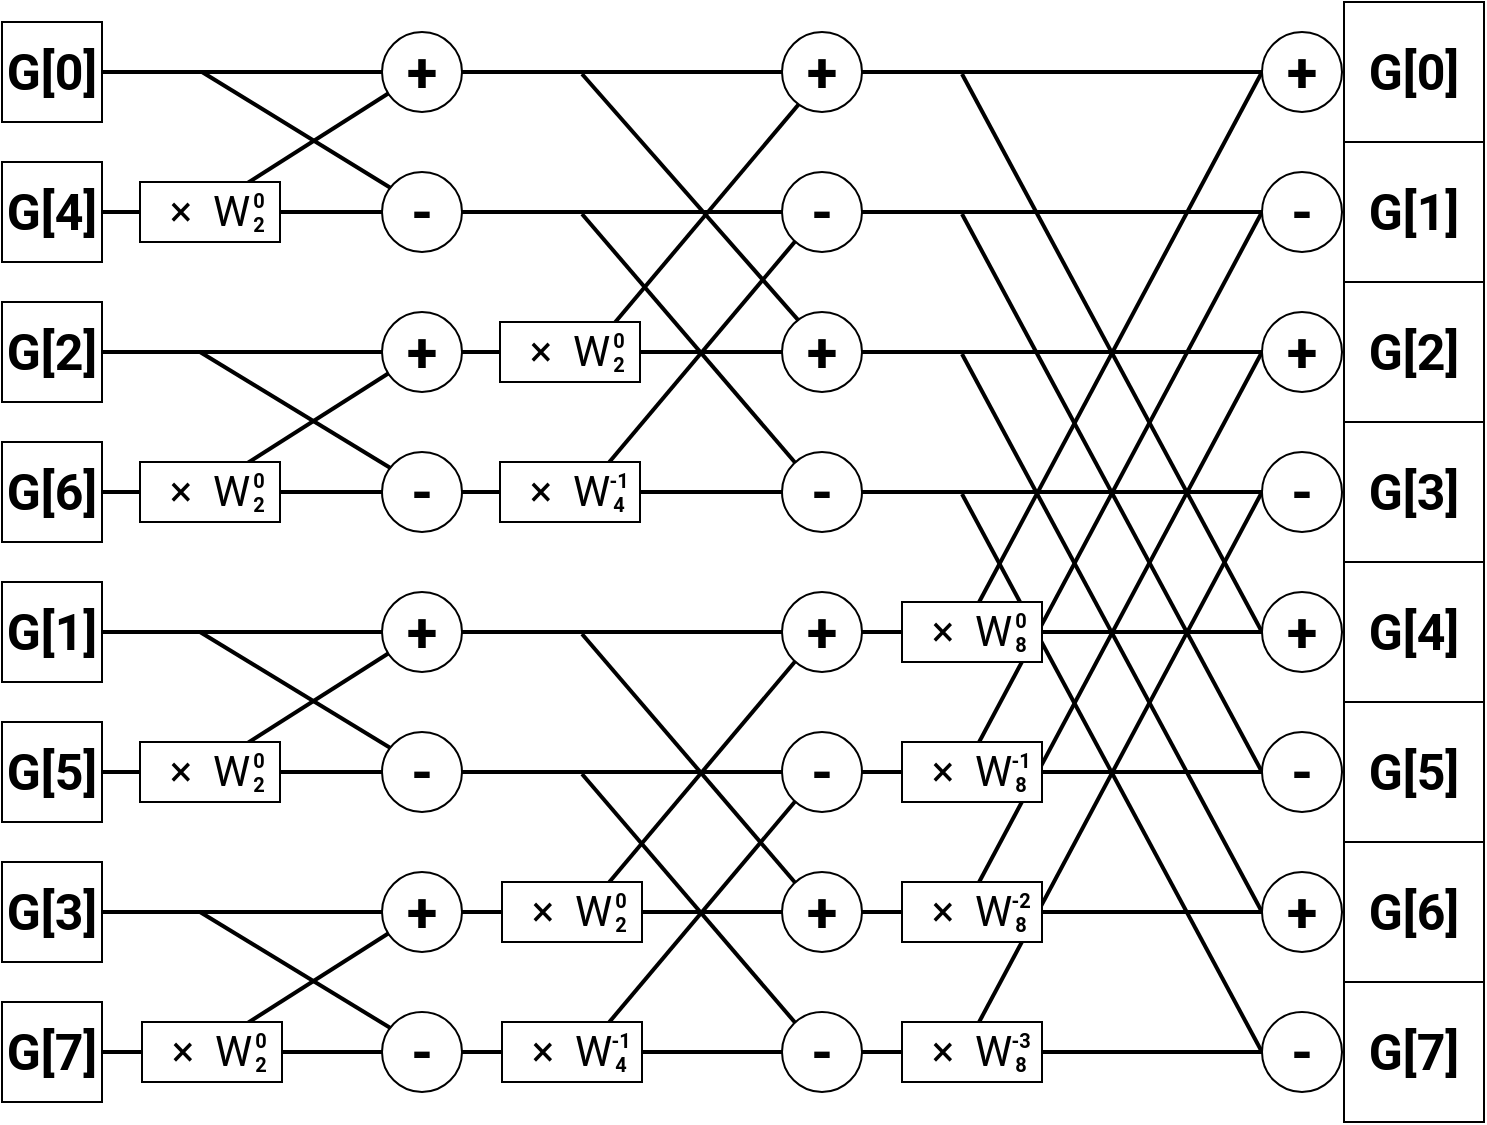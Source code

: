 <mxfile version="15.8.4" type="device"><diagram id="oi3R8DSyNyAc9QnD4i2W" name="Page-1"><mxGraphModel dx="1185" dy="605" grid="1" gridSize="10" guides="1" tooltips="1" connect="1" arrows="1" fold="1" page="1" pageScale="1" pageWidth="1654" pageHeight="2336" math="0" shadow="0"><root><mxCell id="0"/><mxCell id="1" parent="0"/><mxCell id="e4JI_jZyOgTu1mX47-cW-173" style="edgeStyle=none;rounded=0;orthogonalLoop=1;jettySize=auto;html=1;exitX=1;exitY=0.5;exitDx=0;exitDy=0;entryX=0.429;entryY=0.533;entryDx=0;entryDy=0;entryPerimeter=0;fontFamily=roboto;fontSource=https%3A%2F%2Ffonts.googleapis.com%2Fcss%3Ffamily%3Droboto;fontSize=10;fontColor=default;endArrow=none;endFill=0;strokeWidth=2;" edge="1" parent="1" target="e4JI_jZyOgTu1mX47-cW-171"><mxGeometry relative="1" as="geometry"><mxPoint x="770" y="169" as="sourcePoint"/></mxGeometry></mxCell><mxCell id="e4JI_jZyOgTu1mX47-cW-174" style="edgeStyle=none;rounded=0;orthogonalLoop=1;jettySize=auto;html=1;exitX=1;exitY=0.5;exitDx=0;exitDy=0;entryX=0.429;entryY=0.533;entryDx=0;entryDy=0;entryPerimeter=0;fontFamily=roboto;fontSource=https%3A%2F%2Ffonts.googleapis.com%2Fcss%3Ffamily%3Droboto;fontSize=10;fontColor=default;endArrow=none;endFill=0;strokeWidth=2;" edge="1" parent="1"><mxGeometry relative="1" as="geometry"><mxPoint x="770" y="239" as="sourcePoint"/><mxPoint x="620.03" y="519.99" as="targetPoint"/></mxGeometry></mxCell><mxCell id="e4JI_jZyOgTu1mX47-cW-175" style="edgeStyle=none;rounded=0;orthogonalLoop=1;jettySize=auto;html=1;exitX=1;exitY=0.5;exitDx=0;exitDy=0;entryX=0.429;entryY=0.533;entryDx=0;entryDy=0;entryPerimeter=0;fontFamily=roboto;fontSource=https%3A%2F%2Ffonts.googleapis.com%2Fcss%3Ffamily%3Droboto;fontSize=10;fontColor=default;endArrow=none;endFill=0;strokeWidth=2;" edge="1" parent="1"><mxGeometry relative="1" as="geometry"><mxPoint x="770" y="309" as="sourcePoint"/><mxPoint x="620.03" y="589.99" as="targetPoint"/></mxGeometry></mxCell><mxCell id="e4JI_jZyOgTu1mX47-cW-176" style="edgeStyle=none;rounded=0;orthogonalLoop=1;jettySize=auto;html=1;exitX=1;exitY=0.5;exitDx=0;exitDy=0;entryX=0.429;entryY=0.533;entryDx=0;entryDy=0;entryPerimeter=0;fontFamily=roboto;fontSource=https%3A%2F%2Ffonts.googleapis.com%2Fcss%3Ffamily%3Droboto;fontSize=10;fontColor=default;endArrow=none;endFill=0;strokeWidth=2;" edge="1" parent="1"><mxGeometry relative="1" as="geometry"><mxPoint x="770" y="379" as="sourcePoint"/><mxPoint x="620.03" y="659.99" as="targetPoint"/></mxGeometry></mxCell><mxCell id="e4JI_jZyOgTu1mX47-cW-163" value="" style="endArrow=none;html=1;rounded=0;fontFamily=roboto;fontSource=https%3A%2F%2Ffonts.googleapis.com%2Fcss%3Ffamily%3Droboto;fontSize=10;fontColor=default;strokeWidth=2;" edge="1" parent="1"><mxGeometry width="50" height="50" relative="1" as="geometry"><mxPoint x="430" y="240" as="sourcePoint"/><mxPoint x="550" y="380" as="targetPoint"/></mxGeometry></mxCell><mxCell id="e4JI_jZyOgTu1mX47-cW-164" value="" style="endArrow=none;html=1;rounded=0;fontFamily=roboto;fontSource=https%3A%2F%2Ffonts.googleapis.com%2Fcss%3Ffamily%3Droboto;fontSize=10;fontColor=default;strokeWidth=2;" edge="1" parent="1"><mxGeometry width="50" height="50" relative="1" as="geometry"><mxPoint x="430" y="170" as="sourcePoint"/><mxPoint x="553" y="310" as="targetPoint"/></mxGeometry></mxCell><mxCell id="e4JI_jZyOgTu1mX47-cW-161" value="" style="endArrow=none;html=1;rounded=0;fontFamily=roboto;fontSource=https%3A%2F%2Ffonts.googleapis.com%2Fcss%3Ffamily%3Droboto;fontSize=10;fontColor=default;strokeWidth=2;" edge="1" parent="1"><mxGeometry width="50" height="50" relative="1" as="geometry"><mxPoint x="430" y="450" as="sourcePoint"/><mxPoint x="550" y="590" as="targetPoint"/></mxGeometry></mxCell><mxCell id="e4JI_jZyOgTu1mX47-cW-162" value="" style="endArrow=none;html=1;rounded=0;fontFamily=roboto;fontSource=https%3A%2F%2Ffonts.googleapis.com%2Fcss%3Ffamily%3Droboto;fontSize=10;fontColor=default;strokeWidth=2;" edge="1" parent="1"><mxGeometry width="50" height="50" relative="1" as="geometry"><mxPoint x="430" y="520" as="sourcePoint"/><mxPoint x="550" y="660" as="targetPoint"/></mxGeometry></mxCell><mxCell id="e4JI_jZyOgTu1mX47-cW-156" value="" style="endArrow=none;html=1;rounded=0;fontFamily=roboto;fontSource=https%3A%2F%2Ffonts.googleapis.com%2Fcss%3Ffamily%3Droboto;fontSize=10;fontColor=default;strokeWidth=2;" edge="1" parent="1"><mxGeometry width="50" height="50" relative="1" as="geometry"><mxPoint x="430" y="590.25" as="sourcePoint"/><mxPoint x="550" y="447.75" as="targetPoint"/></mxGeometry></mxCell><mxCell id="e4JI_jZyOgTu1mX47-cW-157" value="" style="endArrow=none;html=1;rounded=0;fontFamily=roboto;fontSource=https%3A%2F%2Ffonts.googleapis.com%2Fcss%3Ffamily%3Droboto;fontSize=10;fontColor=default;strokeWidth=2;" edge="1" parent="1"><mxGeometry width="50" height="50" relative="1" as="geometry"><mxPoint x="430" y="660.25" as="sourcePoint"/><mxPoint x="550" y="517.75" as="targetPoint"/></mxGeometry></mxCell><mxCell id="e4JI_jZyOgTu1mX47-cW-158" value="" style="endArrow=none;html=1;rounded=0;fontFamily=roboto;fontSource=https%3A%2F%2Ffonts.googleapis.com%2Fcss%3Ffamily%3Droboto;fontSize=10;fontColor=default;strokeWidth=2;" edge="1" parent="1"><mxGeometry width="50" height="50" relative="1" as="geometry"><mxPoint x="430" y="380.25" as="sourcePoint"/><mxPoint x="550" y="237.75" as="targetPoint"/></mxGeometry></mxCell><mxCell id="e4JI_jZyOgTu1mX47-cW-159" value="" style="endArrow=none;html=1;rounded=0;fontFamily=roboto;fontSource=https%3A%2F%2Ffonts.googleapis.com%2Fcss%3Ffamily%3Droboto;fontSize=10;fontColor=default;strokeWidth=2;" edge="1" parent="1"><mxGeometry width="50" height="50" relative="1" as="geometry"><mxPoint x="433" y="310.25" as="sourcePoint"/><mxPoint x="553" y="167.75" as="targetPoint"/></mxGeometry></mxCell><mxCell id="e4JI_jZyOgTu1mX47-cW-129" value="" style="endArrow=none;html=1;rounded=0;fontFamily=roboto;fontSource=https%3A%2F%2Ffonts.googleapis.com%2Fcss%3Ffamily%3Droboto;fontSize=10;fontColor=default;strokeWidth=2;" edge="1" parent="1"><mxGeometry width="50" height="50" relative="1" as="geometry"><mxPoint x="349" y="236" as="sourcePoint"/><mxPoint x="240" y="169" as="targetPoint"/></mxGeometry></mxCell><mxCell id="e4JI_jZyOgTu1mX47-cW-130" value="" style="endArrow=none;html=1;rounded=0;fontFamily=roboto;fontSource=https%3A%2F%2Ffonts.googleapis.com%2Fcss%3Ffamily%3Droboto;fontSize=10;fontColor=default;strokeWidth=2;" edge="1" parent="1"><mxGeometry width="50" height="50" relative="1" as="geometry"><mxPoint x="349" y="376" as="sourcePoint"/><mxPoint x="239" y="309" as="targetPoint"/></mxGeometry></mxCell><mxCell id="e4JI_jZyOgTu1mX47-cW-131" value="" style="endArrow=none;html=1;rounded=0;fontFamily=roboto;fontSource=https%3A%2F%2Ffonts.googleapis.com%2Fcss%3Ffamily%3Droboto;fontSize=10;fontColor=default;strokeWidth=2;" edge="1" parent="1"><mxGeometry width="50" height="50" relative="1" as="geometry"><mxPoint x="349" y="516.0" as="sourcePoint"/><mxPoint x="239" y="449" as="targetPoint"/></mxGeometry></mxCell><mxCell id="e4JI_jZyOgTu1mX47-cW-132" value="" style="endArrow=none;html=1;rounded=0;fontFamily=roboto;fontSource=https%3A%2F%2Ffonts.googleapis.com%2Fcss%3Ffamily%3Droboto;fontSize=10;fontColor=default;strokeWidth=2;" edge="1" parent="1"><mxGeometry width="50" height="50" relative="1" as="geometry"><mxPoint x="349" y="656" as="sourcePoint"/><mxPoint x="239" y="589" as="targetPoint"/></mxGeometry></mxCell><mxCell id="e4JI_jZyOgTu1mX47-cW-125" value="" style="endArrow=none;html=1;rounded=0;fontFamily=roboto;fontSource=https%3A%2F%2Ffonts.googleapis.com%2Fcss%3Ffamily%3Droboto;fontSize=10;fontColor=default;strokeWidth=2;" edge="1" parent="1"><mxGeometry width="50" height="50" relative="1" as="geometry"><mxPoint x="240" y="239" as="sourcePoint"/><mxPoint x="350" y="169" as="targetPoint"/></mxGeometry></mxCell><mxCell id="e4JI_jZyOgTu1mX47-cW-126" value="" style="endArrow=none;html=1;rounded=0;fontFamily=roboto;fontSource=https%3A%2F%2Ffonts.googleapis.com%2Fcss%3Ffamily%3Droboto;fontSize=10;fontColor=default;strokeWidth=2;" edge="1" parent="1"><mxGeometry width="50" height="50" relative="1" as="geometry"><mxPoint x="240" y="379" as="sourcePoint"/><mxPoint x="350" y="309" as="targetPoint"/></mxGeometry></mxCell><mxCell id="e4JI_jZyOgTu1mX47-cW-127" value="" style="endArrow=none;html=1;rounded=0;fontFamily=roboto;fontSource=https%3A%2F%2Ffonts.googleapis.com%2Fcss%3Ffamily%3Droboto;fontSize=10;fontColor=default;strokeWidth=2;" edge="1" parent="1"><mxGeometry width="50" height="50" relative="1" as="geometry"><mxPoint x="240" y="519" as="sourcePoint"/><mxPoint x="350" y="449" as="targetPoint"/></mxGeometry></mxCell><mxCell id="e4JI_jZyOgTu1mX47-cW-128" value="" style="endArrow=none;html=1;rounded=0;fontFamily=roboto;fontSource=https%3A%2F%2Ffonts.googleapis.com%2Fcss%3Ffamily%3Droboto;fontSize=10;fontColor=default;strokeWidth=2;" edge="1" parent="1"><mxGeometry width="50" height="50" relative="1" as="geometry"><mxPoint x="240" y="659" as="sourcePoint"/><mxPoint x="350" y="589" as="targetPoint"/></mxGeometry></mxCell><mxCell id="e4JI_jZyOgTu1mX47-cW-93" style="edgeStyle=none;rounded=0;orthogonalLoop=1;jettySize=auto;html=1;exitX=0;exitY=0.5;exitDx=0;exitDy=0;endArrow=none;endFill=0;strokeWidth=2;" edge="1" parent="1" source="e4JI_jZyOgTu1mX47-cW-69"><mxGeometry relative="1" as="geometry"><mxPoint x="770" y="169" as="targetPoint"/></mxGeometry></mxCell><mxCell id="e4JI_jZyOgTu1mX47-cW-69" value="&lt;h1 style=&quot;font-size: 25px&quot;&gt;&lt;font data-font-src=&quot;https://fonts.googleapis.com/css?family=roboto&quot; style=&quot;font-size: 25px&quot;&gt;G[0]&lt;/font&gt;&lt;/h1&gt;" style="whiteSpace=wrap;html=1;aspect=fixed;fontFamily=roboto;fontSource=https%3A%2F%2Ffonts.googleapis.com%2Fcss%3Ffamily%3Droboto;fontStyle=1;fontSize=25;direction=west;" vertex="1" parent="1"><mxGeometry x="140" y="144" width="50" height="50" as="geometry"/></mxCell><mxCell id="e4JI_jZyOgTu1mX47-cW-95" style="edgeStyle=none;rounded=0;orthogonalLoop=1;jettySize=auto;html=1;exitX=0;exitY=0.5;exitDx=0;exitDy=0;entryX=1;entryY=0.5;entryDx=0;entryDy=0;endArrow=none;endFill=0;strokeWidth=2;" edge="1" parent="1" source="e4JI_jZyOgTu1mX47-cW-71"><mxGeometry relative="1" as="geometry"><mxPoint x="770" y="309" as="targetPoint"/></mxGeometry></mxCell><mxCell id="e4JI_jZyOgTu1mX47-cW-71" value="&lt;h1 style=&quot;font-size: 25px&quot;&gt;&lt;font data-font-src=&quot;https://fonts.googleapis.com/css?family=roboto&quot; style=&quot;font-size: 25px&quot;&gt;G[2]&lt;/font&gt;&lt;/h1&gt;" style="whiteSpace=wrap;html=1;aspect=fixed;fontFamily=roboto;fontSource=https%3A%2F%2Ffonts.googleapis.com%2Fcss%3Ffamily%3Droboto;fontStyle=1;fontSize=25;direction=west;" vertex="1" parent="1"><mxGeometry x="140" y="284" width="50" height="50" as="geometry"/></mxCell><mxCell id="e4JI_jZyOgTu1mX47-cW-98" style="edgeStyle=none;rounded=0;orthogonalLoop=1;jettySize=auto;html=1;exitX=0;exitY=0.5;exitDx=0;exitDy=0;entryX=1;entryY=0.5;entryDx=0;entryDy=0;endArrow=none;endFill=0;strokeWidth=2;startArrow=none;" edge="1" parent="1" source="e4JI_jZyOgTu1mX47-cW-107"><mxGeometry relative="1" as="geometry"><mxPoint x="770" y="519" as="targetPoint"/></mxGeometry></mxCell><mxCell id="e4JI_jZyOgTu1mX47-cW-72" value="&lt;h1 style=&quot;font-size: 25px&quot;&gt;&lt;font data-font-src=&quot;https://fonts.googleapis.com/css?family=roboto&quot; style=&quot;font-size: 25px&quot;&gt;G[5]&lt;/font&gt;&lt;/h1&gt;" style="whiteSpace=wrap;html=1;aspect=fixed;fontFamily=roboto;fontSource=https%3A%2F%2Ffonts.googleapis.com%2Fcss%3Ffamily%3Droboto;fontStyle=1;fontSize=25;direction=west;" vertex="1" parent="1"><mxGeometry x="140" y="494" width="50" height="50" as="geometry"/></mxCell><mxCell id="e4JI_jZyOgTu1mX47-cW-100" style="edgeStyle=none;rounded=0;orthogonalLoop=1;jettySize=auto;html=1;exitX=0;exitY=0.5;exitDx=0;exitDy=0;entryX=1;entryY=0.5;entryDx=0;entryDy=0;endArrow=none;endFill=0;strokeWidth=2;startArrow=none;" edge="1" parent="1" source="e4JI_jZyOgTu1mX47-cW-113"><mxGeometry relative="1" as="geometry"><mxPoint x="770" y="659" as="targetPoint"/></mxGeometry></mxCell><mxCell id="e4JI_jZyOgTu1mX47-cW-74" value="&lt;h1 style=&quot;font-size: 25px&quot;&gt;&lt;font data-font-src=&quot;https://fonts.googleapis.com/css?family=roboto&quot; style=&quot;font-size: 25px&quot;&gt;G[7]&lt;/font&gt;&lt;/h1&gt;" style="whiteSpace=wrap;html=1;aspect=fixed;fontFamily=roboto;fontSource=https%3A%2F%2Ffonts.googleapis.com%2Fcss%3Ffamily%3Droboto;fontStyle=1;fontSize=25;direction=west;" vertex="1" parent="1"><mxGeometry x="140" y="634" width="50" height="50" as="geometry"/></mxCell><mxCell id="e4JI_jZyOgTu1mX47-cW-96" style="edgeStyle=none;rounded=0;orthogonalLoop=1;jettySize=auto;html=1;exitX=0;exitY=0.5;exitDx=0;exitDy=0;entryX=1;entryY=0.5;entryDx=0;entryDy=0;endArrow=none;endFill=0;strokeWidth=2;" edge="1" parent="1" source="e4JI_jZyOgTu1mX47-cW-67"><mxGeometry relative="1" as="geometry"><mxPoint x="770" y="379" as="targetPoint"/></mxGeometry></mxCell><mxCell id="e4JI_jZyOgTu1mX47-cW-67" value="&lt;h1 style=&quot;font-size: 25px&quot;&gt;&lt;font data-font-src=&quot;https://fonts.googleapis.com/css?family=roboto&quot; style=&quot;font-size: 25px&quot;&gt;G[6]&lt;/font&gt;&lt;/h1&gt;" style="whiteSpace=wrap;html=1;aspect=fixed;fontFamily=roboto;fontSource=https%3A%2F%2Ffonts.googleapis.com%2Fcss%3Ffamily%3Droboto;fontStyle=1;fontSize=25;direction=west;" vertex="1" parent="1"><mxGeometry x="140" y="354" width="50" height="50" as="geometry"/></mxCell><mxCell id="e4JI_jZyOgTu1mX47-cW-97" style="edgeStyle=none;rounded=0;orthogonalLoop=1;jettySize=auto;html=1;exitX=0;exitY=0.5;exitDx=0;exitDy=0;entryX=1;entryY=0.5;entryDx=0;entryDy=0;endArrow=none;endFill=0;strokeWidth=2;" edge="1" parent="1" source="e4JI_jZyOgTu1mX47-cW-68"><mxGeometry relative="1" as="geometry"><mxPoint x="770" y="449" as="targetPoint"/></mxGeometry></mxCell><mxCell id="e4JI_jZyOgTu1mX47-cW-68" value="&lt;h1 style=&quot;font-size: 25px&quot;&gt;&lt;font data-font-src=&quot;https://fonts.googleapis.com/css?family=roboto&quot; style=&quot;font-size: 25px&quot;&gt;G[1]&lt;/font&gt;&lt;/h1&gt;" style="whiteSpace=wrap;html=1;aspect=fixed;fontFamily=roboto;fontSource=https%3A%2F%2Ffonts.googleapis.com%2Fcss%3Ffamily%3Droboto;fontStyle=1;fontSize=25;direction=west;" vertex="1" parent="1"><mxGeometry x="140" y="424" width="50" height="50" as="geometry"/></mxCell><mxCell id="e4JI_jZyOgTu1mX47-cW-99" style="edgeStyle=none;rounded=0;orthogonalLoop=1;jettySize=auto;html=1;exitX=0;exitY=0.5;exitDx=0;exitDy=0;entryX=1;entryY=0.5;entryDx=0;entryDy=0;endArrow=none;endFill=0;strokeWidth=2;" edge="1" parent="1" source="e4JI_jZyOgTu1mX47-cW-73"><mxGeometry relative="1" as="geometry"><mxPoint x="770" y="589" as="targetPoint"/></mxGeometry></mxCell><mxCell id="e4JI_jZyOgTu1mX47-cW-73" value="&lt;h1 style=&quot;font-size: 25px&quot;&gt;&lt;font data-font-src=&quot;https://fonts.googleapis.com/css?family=roboto&quot; style=&quot;font-size: 25px&quot;&gt;G[3]&lt;/font&gt;&lt;/h1&gt;" style="whiteSpace=wrap;html=1;aspect=fixed;fontFamily=roboto;fontSource=https%3A%2F%2Ffonts.googleapis.com%2Fcss%3Ffamily%3Droboto;fontStyle=1;fontSize=25;direction=west;" vertex="1" parent="1"><mxGeometry x="140" y="564" width="50" height="50" as="geometry"/></mxCell><mxCell id="e4JI_jZyOgTu1mX47-cW-94" style="edgeStyle=none;rounded=0;orthogonalLoop=1;jettySize=auto;html=1;exitX=0;exitY=0.5;exitDx=0;exitDy=0;entryX=1;entryY=0.5;entryDx=0;entryDy=0;endArrow=none;endFill=0;strokeWidth=2;" edge="1" parent="1" source="e4JI_jZyOgTu1mX47-cW-70"><mxGeometry relative="1" as="geometry"><mxPoint x="770" y="239" as="targetPoint"/></mxGeometry></mxCell><mxCell id="e4JI_jZyOgTu1mX47-cW-70" value="&lt;h1 style=&quot;font-size: 25px&quot;&gt;&lt;font data-font-src=&quot;https://fonts.googleapis.com/css?family=roboto&quot; style=&quot;font-size: 25px&quot;&gt;G[4]&lt;/font&gt;&lt;/h1&gt;" style="whiteSpace=wrap;html=1;aspect=fixed;fontFamily=roboto;fontSource=https%3A%2F%2Ffonts.googleapis.com%2Fcss%3Ffamily%3Droboto;fontStyle=1;fontSize=25;direction=west;" vertex="1" parent="1"><mxGeometry x="140" y="214" width="50" height="50" as="geometry"/></mxCell><mxCell id="e4JI_jZyOgTu1mX47-cW-180" style="edgeStyle=none;rounded=0;orthogonalLoop=1;jettySize=auto;html=1;exitX=1;exitY=0.5;exitDx=0;exitDy=0;fontFamily=roboto;fontSource=https%3A%2F%2Ffonts.googleapis.com%2Fcss%3Ffamily%3Droboto;fontSize=10;fontColor=default;endArrow=none;endFill=0;strokeWidth=2;" edge="1" parent="1"><mxGeometry relative="1" as="geometry"><mxPoint x="620" y="240" as="targetPoint"/><mxPoint x="770" y="519" as="sourcePoint"/></mxGeometry></mxCell><mxCell id="e4JI_jZyOgTu1mX47-cW-182" style="edgeStyle=none;rounded=0;orthogonalLoop=1;jettySize=auto;html=1;exitX=1;exitY=0.5;exitDx=0;exitDy=0;fontFamily=roboto;fontSource=https%3A%2F%2Ffonts.googleapis.com%2Fcss%3Ffamily%3Droboto;fontSize=10;fontColor=default;endArrow=none;endFill=0;strokeWidth=2;" edge="1" parent="1"><mxGeometry relative="1" as="geometry"><mxPoint x="620" y="380.0" as="targetPoint"/><mxPoint x="770" y="659" as="sourcePoint"/></mxGeometry></mxCell><mxCell id="e4JI_jZyOgTu1mX47-cW-179" style="edgeStyle=none;rounded=0;orthogonalLoop=1;jettySize=auto;html=1;exitX=1;exitY=0.5;exitDx=0;exitDy=0;fontFamily=roboto;fontSource=https%3A%2F%2Ffonts.googleapis.com%2Fcss%3Ffamily%3Droboto;fontSize=10;fontColor=default;endArrow=none;endFill=0;strokeWidth=2;" edge="1" parent="1"><mxGeometry relative="1" as="geometry"><mxPoint x="620" y="170" as="targetPoint"/><mxPoint x="770" y="449" as="sourcePoint"/></mxGeometry></mxCell><mxCell id="e4JI_jZyOgTu1mX47-cW-181" style="edgeStyle=none;rounded=0;orthogonalLoop=1;jettySize=auto;html=1;exitX=1;exitY=0.5;exitDx=0;exitDy=0;fontFamily=roboto;fontSource=https%3A%2F%2Ffonts.googleapis.com%2Fcss%3Ffamily%3Droboto;fontSize=10;fontColor=default;endArrow=none;endFill=0;strokeWidth=2;" edge="1" parent="1"><mxGeometry relative="1" as="geometry"><mxPoint x="620" y="310" as="targetPoint"/><mxPoint x="770" y="589" as="sourcePoint"/></mxGeometry></mxCell><mxCell id="e4JI_jZyOgTu1mX47-cW-102" value="+" style="ellipse;whiteSpace=wrap;html=1;aspect=fixed;fontSize=28;fontStyle=1;fontFamily=roboto;fontSource=https%3A%2F%2Ffonts.googleapis.com%2Fcss%3Ffamily%3Droboto;" vertex="1" parent="1"><mxGeometry x="330" y="149" width="40" height="40" as="geometry"/></mxCell><mxCell id="e4JI_jZyOgTu1mX47-cW-103" value="-" style="ellipse;whiteSpace=wrap;html=1;aspect=fixed;fontSize=28;fontStyle=1;fontFamily=roboto;fontSource=https%3A%2F%2Ffonts.googleapis.com%2Fcss%3Ffamily%3Droboto;" vertex="1" parent="1"><mxGeometry x="330" y="219" width="40" height="40" as="geometry"/></mxCell><mxCell id="e4JI_jZyOgTu1mX47-cW-104" value="+" style="ellipse;whiteSpace=wrap;html=1;aspect=fixed;fontSize=28;fontStyle=1;fontFamily=roboto;fontSource=https%3A%2F%2Ffonts.googleapis.com%2Fcss%3Ffamily%3Droboto;" vertex="1" parent="1"><mxGeometry x="330" y="289" width="40" height="40" as="geometry"/></mxCell><mxCell id="e4JI_jZyOgTu1mX47-cW-105" value="-" style="ellipse;whiteSpace=wrap;html=1;aspect=fixed;fontSize=28;fontStyle=1;fontFamily=roboto;fontSource=https%3A%2F%2Ffonts.googleapis.com%2Fcss%3Ffamily%3Droboto;" vertex="1" parent="1"><mxGeometry x="330" y="359" width="40" height="40" as="geometry"/></mxCell><mxCell id="e4JI_jZyOgTu1mX47-cW-106" value="+" style="ellipse;whiteSpace=wrap;html=1;aspect=fixed;fontSize=28;fontStyle=1;fontFamily=roboto;fontSource=https%3A%2F%2Ffonts.googleapis.com%2Fcss%3Ffamily%3Droboto;" vertex="1" parent="1"><mxGeometry x="330" y="429" width="40" height="40" as="geometry"/></mxCell><mxCell id="e4JI_jZyOgTu1mX47-cW-109" value="" style="edgeStyle=none;rounded=0;orthogonalLoop=1;jettySize=auto;html=1;exitX=0;exitY=0.5;exitDx=0;exitDy=0;entryX=1;entryY=0.5;entryDx=0;entryDy=0;endArrow=none;endFill=0;strokeWidth=2;" edge="1" parent="1" source="e4JI_jZyOgTu1mX47-cW-72" target="e4JI_jZyOgTu1mX47-cW-107"><mxGeometry relative="1" as="geometry"><mxPoint x="190" y="519" as="sourcePoint"/><mxPoint x="870" y="519" as="targetPoint"/></mxGeometry></mxCell><mxCell id="e4JI_jZyOgTu1mX47-cW-107" value="-" style="ellipse;whiteSpace=wrap;html=1;aspect=fixed;fontSize=28;fontStyle=1;fontFamily=roboto;fontSource=https%3A%2F%2Ffonts.googleapis.com%2Fcss%3Ffamily%3Droboto;" vertex="1" parent="1"><mxGeometry x="330" y="499" width="40" height="40" as="geometry"/></mxCell><mxCell id="e4JI_jZyOgTu1mX47-cW-110" value="+" style="ellipse;whiteSpace=wrap;html=1;aspect=fixed;fontSize=28;fontStyle=1;fontFamily=roboto;fontSource=https%3A%2F%2Ffonts.googleapis.com%2Fcss%3Ffamily%3Droboto;" vertex="1" parent="1"><mxGeometry x="330" y="569" width="40" height="40" as="geometry"/></mxCell><mxCell id="e4JI_jZyOgTu1mX47-cW-111" value="-" style="ellipse;whiteSpace=wrap;html=1;aspect=fixed;fontSize=28;fontStyle=1;fontFamily=roboto;fontSource=https%3A%2F%2Ffonts.googleapis.com%2Fcss%3Ffamily%3Droboto;" vertex="1" parent="1"><mxGeometry x="330" y="639" width="40" height="40" as="geometry"/></mxCell><mxCell id="e4JI_jZyOgTu1mX47-cW-114" value="" style="edgeStyle=none;rounded=0;orthogonalLoop=1;jettySize=auto;html=1;exitX=0;exitY=0.5;exitDx=0;exitDy=0;entryX=1;entryY=0.5;entryDx=0;entryDy=0;endArrow=none;endFill=0;strokeWidth=2;" edge="1" parent="1" source="e4JI_jZyOgTu1mX47-cW-74" target="e4JI_jZyOgTu1mX47-cW-113"><mxGeometry relative="1" as="geometry"><mxPoint x="190" y="659" as="sourcePoint"/><mxPoint x="870" y="659" as="targetPoint"/></mxGeometry></mxCell><mxCell id="e4JI_jZyOgTu1mX47-cW-113" value="&lt;span style=&quot;font-size: 21px; text-align: left;&quot;&gt;×&lt;/span&gt;&amp;nbsp; W" style="rounded=0;whiteSpace=wrap;html=1;fontFamily=roboto;fontSource=https%3A%2F%2Ffonts.googleapis.com%2Fcss%3Ffamily%3Droboto;fontSize=21;fontColor=default;labelBackgroundColor=none;" vertex="1" parent="1"><mxGeometry x="210" y="644" width="70" height="30" as="geometry"/></mxCell><mxCell id="e4JI_jZyOgTu1mX47-cW-115" value="0&lt;br style=&quot;font-size: 10px&quot;&gt;2" style="text;strokeColor=none;fillColor=none;fontSize=10;fontStyle=1;verticalAlign=middle;align=center;labelBackgroundColor=none;fontFamily=roboto;fontSource=https%3A%2F%2Ffonts.googleapis.com%2Fcss%3Ffamily%3Droboto;fontColor=default;horizontal=1;spacing=0;html=1;" vertex="1" parent="1"><mxGeometry x="254" y="647" width="30" height="24" as="geometry"/></mxCell><mxCell id="e4JI_jZyOgTu1mX47-cW-116" value="&lt;span style=&quot;font-size: 21px; text-align: left;&quot;&gt;×&lt;/span&gt;&amp;nbsp; W" style="rounded=0;whiteSpace=wrap;html=1;fontFamily=roboto;fontSource=https%3A%2F%2Ffonts.googleapis.com%2Fcss%3Ffamily%3Droboto;fontSize=21;fontColor=default;labelBackgroundColor=none;" vertex="1" parent="1"><mxGeometry x="209" y="504" width="70" height="30" as="geometry"/></mxCell><mxCell id="e4JI_jZyOgTu1mX47-cW-117" value="0&lt;br style=&quot;font-size: 10px&quot;&gt;2" style="text;strokeColor=none;fillColor=none;fontSize=10;fontStyle=1;verticalAlign=middle;align=center;labelBackgroundColor=none;fontFamily=roboto;fontSource=https%3A%2F%2Ffonts.googleapis.com%2Fcss%3Ffamily%3Droboto;fontColor=default;horizontal=1;spacing=0;html=1;" vertex="1" parent="1"><mxGeometry x="253" y="507" width="30" height="24" as="geometry"/></mxCell><mxCell id="e4JI_jZyOgTu1mX47-cW-118" value="&lt;span style=&quot;font-size: 21px; text-align: left;&quot;&gt;×&lt;/span&gt;&amp;nbsp; W" style="rounded=0;whiteSpace=wrap;html=1;fontFamily=roboto;fontSource=https%3A%2F%2Ffonts.googleapis.com%2Fcss%3Ffamily%3Droboto;fontSize=21;fontColor=default;labelBackgroundColor=none;" vertex="1" parent="1"><mxGeometry x="209" y="364" width="70" height="30" as="geometry"/></mxCell><mxCell id="e4JI_jZyOgTu1mX47-cW-119" value="0&lt;br&gt;2" style="text;strokeColor=none;fillColor=none;fontSize=10;fontStyle=1;verticalAlign=middle;align=center;labelBackgroundColor=none;fontFamily=roboto;fontSource=https%3A%2F%2Ffonts.googleapis.com%2Fcss%3Ffamily%3Droboto;fontColor=default;horizontal=1;spacing=0;html=1;" vertex="1" parent="1"><mxGeometry x="253" y="367" width="30" height="24" as="geometry"/></mxCell><mxCell id="e4JI_jZyOgTu1mX47-cW-120" value="&lt;span style=&quot;font-size: 21px; text-align: left;&quot;&gt;×&lt;/span&gt;&amp;nbsp; W" style="rounded=0;whiteSpace=wrap;html=1;fontFamily=roboto;fontSource=https%3A%2F%2Ffonts.googleapis.com%2Fcss%3Ffamily%3Droboto;fontSize=21;fontColor=default;labelBackgroundColor=none;" vertex="1" parent="1"><mxGeometry x="209" y="224" width="70" height="30" as="geometry"/></mxCell><mxCell id="e4JI_jZyOgTu1mX47-cW-121" value="0&lt;br&gt;2" style="text;strokeColor=none;fillColor=none;fontSize=10;fontStyle=1;verticalAlign=middle;align=center;labelBackgroundColor=none;fontFamily=roboto;fontSource=https%3A%2F%2Ffonts.googleapis.com%2Fcss%3Ffamily%3Droboto;fontColor=default;horizontal=1;spacing=0;html=1;" vertex="1" parent="1"><mxGeometry x="253" y="227" width="30" height="24" as="geometry"/></mxCell><mxCell id="e4JI_jZyOgTu1mX47-cW-137" value="+" style="ellipse;whiteSpace=wrap;html=1;aspect=fixed;fontSize=28;fontStyle=1;fontFamily=roboto;fontSource=https%3A%2F%2Ffonts.googleapis.com%2Fcss%3Ffamily%3Droboto;" vertex="1" parent="1"><mxGeometry x="530" y="149" width="40" height="40" as="geometry"/></mxCell><mxCell id="e4JI_jZyOgTu1mX47-cW-138" value="-" style="ellipse;whiteSpace=wrap;html=1;aspect=fixed;fontSize=28;fontStyle=1;fontFamily=roboto;fontSource=https%3A%2F%2Ffonts.googleapis.com%2Fcss%3Ffamily%3Droboto;" vertex="1" parent="1"><mxGeometry x="530" y="219" width="40" height="40" as="geometry"/></mxCell><mxCell id="e4JI_jZyOgTu1mX47-cW-139" value="+" style="ellipse;whiteSpace=wrap;html=1;aspect=fixed;fontSize=28;fontStyle=1;fontFamily=roboto;fontSource=https%3A%2F%2Ffonts.googleapis.com%2Fcss%3Ffamily%3Droboto;" vertex="1" parent="1"><mxGeometry x="530" y="289" width="40" height="40" as="geometry"/></mxCell><mxCell id="e4JI_jZyOgTu1mX47-cW-140" value="-" style="ellipse;whiteSpace=wrap;html=1;aspect=fixed;fontSize=28;fontStyle=1;fontFamily=roboto;fontSource=https%3A%2F%2Ffonts.googleapis.com%2Fcss%3Ffamily%3Droboto;" vertex="1" parent="1"><mxGeometry x="530" y="359" width="40" height="40" as="geometry"/></mxCell><mxCell id="e4JI_jZyOgTu1mX47-cW-141" value="+" style="ellipse;whiteSpace=wrap;html=1;aspect=fixed;fontSize=28;fontStyle=1;fontFamily=roboto;fontSource=https%3A%2F%2Ffonts.googleapis.com%2Fcss%3Ffamily%3Droboto;" vertex="1" parent="1"><mxGeometry x="530" y="429" width="40" height="40" as="geometry"/></mxCell><mxCell id="e4JI_jZyOgTu1mX47-cW-142" value="-" style="ellipse;whiteSpace=wrap;html=1;aspect=fixed;fontSize=28;fontStyle=1;fontFamily=roboto;fontSource=https%3A%2F%2Ffonts.googleapis.com%2Fcss%3Ffamily%3Droboto;" vertex="1" parent="1"><mxGeometry x="530" y="499" width="40" height="40" as="geometry"/></mxCell><mxCell id="e4JI_jZyOgTu1mX47-cW-143" value="+" style="ellipse;whiteSpace=wrap;html=1;aspect=fixed;fontSize=28;fontStyle=1;fontFamily=roboto;fontSource=https%3A%2F%2Ffonts.googleapis.com%2Fcss%3Ffamily%3Droboto;" vertex="1" parent="1"><mxGeometry x="530" y="569" width="40" height="40" as="geometry"/></mxCell><mxCell id="e4JI_jZyOgTu1mX47-cW-144" value="-" style="ellipse;whiteSpace=wrap;html=1;aspect=fixed;fontSize=28;fontStyle=1;fontFamily=roboto;fontSource=https%3A%2F%2Ffonts.googleapis.com%2Fcss%3Ffamily%3Droboto;" vertex="1" parent="1"><mxGeometry x="530" y="639" width="40" height="40" as="geometry"/></mxCell><mxCell id="e4JI_jZyOgTu1mX47-cW-147" value="&lt;span style=&quot;font-size: 21px; text-align: left;&quot;&gt;×&lt;/span&gt;&amp;nbsp; W" style="rounded=0;whiteSpace=wrap;html=1;fontFamily=roboto;fontSource=https%3A%2F%2Ffonts.googleapis.com%2Fcss%3Ffamily%3Droboto;fontSize=21;fontColor=default;labelBackgroundColor=none;" vertex="1" parent="1"><mxGeometry x="390" y="644" width="70" height="30" as="geometry"/></mxCell><mxCell id="e4JI_jZyOgTu1mX47-cW-148" value="-1&lt;br style=&quot;font-size: 10px&quot;&gt;4" style="text;strokeColor=none;fillColor=none;fontSize=10;fontStyle=1;verticalAlign=middle;align=center;labelBackgroundColor=none;fontFamily=roboto;fontSource=https%3A%2F%2Ffonts.googleapis.com%2Fcss%3Ffamily%3Droboto;fontColor=default;horizontal=1;spacing=0;html=1;" vertex="1" parent="1"><mxGeometry x="434" y="647" width="30" height="24" as="geometry"/></mxCell><mxCell id="e4JI_jZyOgTu1mX47-cW-149" value="&lt;span style=&quot;font-size: 21px; text-align: left;&quot;&gt;×&lt;/span&gt;&amp;nbsp; W" style="rounded=0;whiteSpace=wrap;html=1;fontFamily=roboto;fontSource=https%3A%2F%2Ffonts.googleapis.com%2Fcss%3Ffamily%3Droboto;fontSize=21;fontColor=default;labelBackgroundColor=none;" vertex="1" parent="1"><mxGeometry x="389" y="364" width="70" height="30" as="geometry"/></mxCell><mxCell id="e4JI_jZyOgTu1mX47-cW-150" value="-1&lt;br&gt;4" style="text;strokeColor=none;fillColor=none;fontSize=10;fontStyle=1;verticalAlign=middle;align=center;labelBackgroundColor=none;fontFamily=roboto;fontSource=https%3A%2F%2Ffonts.googleapis.com%2Fcss%3Ffamily%3Droboto;fontColor=default;horizontal=1;spacing=0;html=1;" vertex="1" parent="1"><mxGeometry x="433" y="367" width="30" height="24" as="geometry"/></mxCell><mxCell id="e4JI_jZyOgTu1mX47-cW-151" value="&lt;span style=&quot;font-size: 21px; text-align: left;&quot;&gt;×&lt;/span&gt;&amp;nbsp; W" style="rounded=0;whiteSpace=wrap;html=1;fontFamily=roboto;fontSource=https%3A%2F%2Ffonts.googleapis.com%2Fcss%3Ffamily%3Droboto;fontSize=21;fontColor=default;labelBackgroundColor=none;" vertex="1" parent="1"><mxGeometry x="390" y="574" width="70" height="30" as="geometry"/></mxCell><mxCell id="e4JI_jZyOgTu1mX47-cW-152" value="0&lt;br style=&quot;font-size: 10px&quot;&gt;2" style="text;strokeColor=none;fillColor=none;fontSize=10;fontStyle=1;verticalAlign=middle;align=center;labelBackgroundColor=none;fontFamily=roboto;fontSource=https%3A%2F%2Ffonts.googleapis.com%2Fcss%3Ffamily%3Droboto;fontColor=default;horizontal=1;spacing=0;html=1;" vertex="1" parent="1"><mxGeometry x="434" y="577" width="30" height="24" as="geometry"/></mxCell><mxCell id="e4JI_jZyOgTu1mX47-cW-153" value="&lt;span style=&quot;font-size: 21px; text-align: left;&quot;&gt;×&lt;/span&gt;&amp;nbsp; W" style="rounded=0;whiteSpace=wrap;html=1;fontFamily=roboto;fontSource=https%3A%2F%2Ffonts.googleapis.com%2Fcss%3Ffamily%3Droboto;fontSize=21;fontColor=default;labelBackgroundColor=none;" vertex="1" parent="1"><mxGeometry x="389" y="294" width="70" height="30" as="geometry"/></mxCell><mxCell id="e4JI_jZyOgTu1mX47-cW-154" value="0&lt;br&gt;2" style="text;strokeColor=none;fillColor=none;fontSize=10;fontStyle=1;verticalAlign=middle;align=center;labelBackgroundColor=none;fontFamily=roboto;fontSource=https%3A%2F%2Ffonts.googleapis.com%2Fcss%3Ffamily%3Droboto;fontColor=default;horizontal=1;spacing=0;html=1;" vertex="1" parent="1"><mxGeometry x="433" y="297" width="30" height="24" as="geometry"/></mxCell><mxCell id="e4JI_jZyOgTu1mX47-cW-165" value="&lt;span style=&quot;font-size: 21px; text-align: left;&quot;&gt;×&lt;/span&gt;&amp;nbsp; W" style="rounded=0;whiteSpace=wrap;html=1;fontFamily=roboto;fontSource=https%3A%2F%2Ffonts.googleapis.com%2Fcss%3Ffamily%3Droboto;fontSize=21;fontColor=default;labelBackgroundColor=none;" vertex="1" parent="1"><mxGeometry x="590" y="644" width="70" height="30" as="geometry"/></mxCell><mxCell id="e4JI_jZyOgTu1mX47-cW-166" value="-3&lt;br style=&quot;font-size: 10px&quot;&gt;8" style="text;strokeColor=none;fillColor=none;fontSize=10;fontStyle=1;verticalAlign=middle;align=center;labelBackgroundColor=none;fontFamily=roboto;fontSource=https%3A%2F%2Ffonts.googleapis.com%2Fcss%3Ffamily%3Droboto;fontColor=default;horizontal=1;spacing=0;html=1;" vertex="1" parent="1"><mxGeometry x="634" y="647" width="30" height="24" as="geometry"/></mxCell><mxCell id="e4JI_jZyOgTu1mX47-cW-167" value="&lt;span style=&quot;font-size: 21px; text-align: left;&quot;&gt;×&lt;/span&gt;&amp;nbsp; W" style="rounded=0;whiteSpace=wrap;html=1;fontFamily=roboto;fontSource=https%3A%2F%2Ffonts.googleapis.com%2Fcss%3Ffamily%3Droboto;fontSize=21;fontColor=default;labelBackgroundColor=none;" vertex="1" parent="1"><mxGeometry x="590" y="574" width="70" height="30" as="geometry"/></mxCell><mxCell id="e4JI_jZyOgTu1mX47-cW-168" value="-2&lt;br style=&quot;font-size: 10px&quot;&gt;8" style="text;strokeColor=none;fillColor=none;fontSize=10;fontStyle=1;verticalAlign=middle;align=center;labelBackgroundColor=none;fontFamily=roboto;fontSource=https%3A%2F%2Ffonts.googleapis.com%2Fcss%3Ffamily%3Droboto;fontColor=default;horizontal=1;spacing=0;html=1;" vertex="1" parent="1"><mxGeometry x="634" y="577" width="30" height="24" as="geometry"/></mxCell><mxCell id="e4JI_jZyOgTu1mX47-cW-169" value="&lt;span style=&quot;font-size: 21px; text-align: left;&quot;&gt;×&lt;/span&gt;&amp;nbsp; W" style="rounded=0;whiteSpace=wrap;html=1;fontFamily=roboto;fontSource=https%3A%2F%2Ffonts.googleapis.com%2Fcss%3Ffamily%3Droboto;fontSize=21;fontColor=default;labelBackgroundColor=none;" vertex="1" parent="1"><mxGeometry x="590" y="504" width="70" height="30" as="geometry"/></mxCell><mxCell id="e4JI_jZyOgTu1mX47-cW-170" value="-1&lt;br&gt;8" style="text;strokeColor=none;fillColor=none;fontSize=10;fontStyle=1;verticalAlign=middle;align=center;labelBackgroundColor=none;fontFamily=roboto;fontSource=https%3A%2F%2Ffonts.googleapis.com%2Fcss%3Ffamily%3Droboto;fontColor=default;horizontal=1;spacing=0;html=1;" vertex="1" parent="1"><mxGeometry x="634" y="507" width="30" height="24" as="geometry"/></mxCell><mxCell id="e4JI_jZyOgTu1mX47-cW-171" value="&lt;span style=&quot;font-size: 21px; text-align: left;&quot;&gt;×&lt;/span&gt;&amp;nbsp; W" style="rounded=0;whiteSpace=wrap;html=1;fontFamily=roboto;fontSource=https%3A%2F%2Ffonts.googleapis.com%2Fcss%3Ffamily%3Droboto;fontSize=21;fontColor=default;labelBackgroundColor=none;" vertex="1" parent="1"><mxGeometry x="590" y="434" width="70" height="30" as="geometry"/></mxCell><mxCell id="e4JI_jZyOgTu1mX47-cW-172" value="0&lt;br style=&quot;font-size: 10px&quot;&gt;8" style="text;strokeColor=none;fillColor=none;fontSize=10;fontStyle=1;verticalAlign=middle;align=center;labelBackgroundColor=none;fontFamily=roboto;fontSource=https%3A%2F%2Ffonts.googleapis.com%2Fcss%3Ffamily%3Droboto;fontColor=default;horizontal=1;spacing=0;html=1;" vertex="1" parent="1"><mxGeometry x="634" y="437" width="30" height="24" as="geometry"/></mxCell><mxCell id="e4JI_jZyOgTu1mX47-cW-183" value="&lt;h1 style=&quot;font-size: 25px&quot;&gt;&lt;font data-font-src=&quot;https://fonts.googleapis.com/css?family=roboto&quot; style=&quot;font-size: 25px&quot;&gt;G[0]&lt;/font&gt;&lt;/h1&gt;" style="whiteSpace=wrap;html=1;aspect=fixed;fontFamily=roboto;fontSource=https%3A%2F%2Ffonts.googleapis.com%2Fcss%3Ffamily%3Droboto;fontStyle=1;fontSize=25;direction=west;" vertex="1" parent="1"><mxGeometry x="811" y="134" width="70" height="70" as="geometry"/></mxCell><mxCell id="e4JI_jZyOgTu1mX47-cW-184" value="&lt;h1 style=&quot;font-size: 25px&quot;&gt;&lt;font data-font-src=&quot;https://fonts.googleapis.com/css?family=roboto&quot; style=&quot;font-size: 25px&quot;&gt;G[2]&lt;/font&gt;&lt;/h1&gt;" style="whiteSpace=wrap;html=1;aspect=fixed;fontFamily=roboto;fontSource=https%3A%2F%2Ffonts.googleapis.com%2Fcss%3Ffamily%3Droboto;fontStyle=1;fontSize=25;direction=west;" vertex="1" parent="1"><mxGeometry x="811" y="274" width="70" height="70" as="geometry"/></mxCell><mxCell id="e4JI_jZyOgTu1mX47-cW-185" value="&lt;h1 style=&quot;font-size: 25px&quot;&gt;&lt;font data-font-src=&quot;https://fonts.googleapis.com/css?family=roboto&quot; style=&quot;font-size: 25px&quot;&gt;G[5]&lt;/font&gt;&lt;/h1&gt;" style="whiteSpace=wrap;html=1;aspect=fixed;fontFamily=roboto;fontSource=https%3A%2F%2Ffonts.googleapis.com%2Fcss%3Ffamily%3Droboto;fontStyle=1;fontSize=25;direction=west;" vertex="1" parent="1"><mxGeometry x="811" y="484" width="70" height="70" as="geometry"/></mxCell><mxCell id="e4JI_jZyOgTu1mX47-cW-186" value="&lt;h1 style=&quot;font-size: 25px&quot;&gt;&lt;font data-font-src=&quot;https://fonts.googleapis.com/css?family=roboto&quot; style=&quot;font-size: 25px&quot;&gt;G[7]&lt;/font&gt;&lt;/h1&gt;" style="whiteSpace=wrap;html=1;aspect=fixed;fontFamily=roboto;fontSource=https%3A%2F%2Ffonts.googleapis.com%2Fcss%3Ffamily%3Droboto;fontStyle=1;fontSize=25;direction=west;" vertex="1" parent="1"><mxGeometry x="811" y="624" width="70" height="70" as="geometry"/></mxCell><mxCell id="e4JI_jZyOgTu1mX47-cW-187" value="&lt;h1 style=&quot;font-size: 25px&quot;&gt;&lt;font data-font-src=&quot;https://fonts.googleapis.com/css?family=roboto&quot; style=&quot;font-size: 25px&quot;&gt;G[3]&lt;/font&gt;&lt;/h1&gt;" style="whiteSpace=wrap;html=1;aspect=fixed;fontFamily=roboto;fontSource=https%3A%2F%2Ffonts.googleapis.com%2Fcss%3Ffamily%3Droboto;fontStyle=1;fontSize=25;direction=west;" vertex="1" parent="1"><mxGeometry x="811" y="344" width="70" height="70" as="geometry"/></mxCell><mxCell id="e4JI_jZyOgTu1mX47-cW-188" value="&lt;h1 style=&quot;font-size: 25px&quot;&gt;&lt;font data-font-src=&quot;https://fonts.googleapis.com/css?family=roboto&quot; style=&quot;font-size: 25px&quot;&gt;G[4]&lt;/font&gt;&lt;/h1&gt;" style="whiteSpace=wrap;html=1;aspect=fixed;fontFamily=roboto;fontSource=https%3A%2F%2Ffonts.googleapis.com%2Fcss%3Ffamily%3Droboto;fontStyle=1;fontSize=25;direction=west;" vertex="1" parent="1"><mxGeometry x="811" y="414" width="70" height="70" as="geometry"/></mxCell><mxCell id="e4JI_jZyOgTu1mX47-cW-189" value="&lt;h1 style=&quot;font-size: 25px&quot;&gt;&lt;font data-font-src=&quot;https://fonts.googleapis.com/css?family=roboto&quot; style=&quot;font-size: 25px&quot;&gt;G[6]&lt;/font&gt;&lt;/h1&gt;" style="whiteSpace=wrap;html=1;aspect=fixed;fontFamily=roboto;fontSource=https%3A%2F%2Ffonts.googleapis.com%2Fcss%3Ffamily%3Droboto;fontStyle=1;fontSize=25;direction=west;" vertex="1" parent="1"><mxGeometry x="811" y="554" width="70" height="70" as="geometry"/></mxCell><mxCell id="e4JI_jZyOgTu1mX47-cW-190" value="&lt;h1 style=&quot;font-size: 25px&quot;&gt;&lt;font data-font-src=&quot;https://fonts.googleapis.com/css?family=roboto&quot; style=&quot;font-size: 25px&quot;&gt;G[1]&lt;/font&gt;&lt;/h1&gt;" style="whiteSpace=wrap;html=1;aspect=fixed;fontFamily=roboto;fontSource=https%3A%2F%2Ffonts.googleapis.com%2Fcss%3Ffamily%3Droboto;fontStyle=1;fontSize=25;direction=west;" vertex="1" parent="1"><mxGeometry x="811" y="204" width="70" height="70" as="geometry"/></mxCell><mxCell id="e4JI_jZyOgTu1mX47-cW-191" value="+" style="ellipse;whiteSpace=wrap;html=1;aspect=fixed;fontSize=28;fontStyle=1;fontFamily=roboto;fontSource=https%3A%2F%2Ffonts.googleapis.com%2Fcss%3Ffamily%3Droboto;" vertex="1" parent="1"><mxGeometry x="770" y="149" width="40" height="40" as="geometry"/></mxCell><mxCell id="e4JI_jZyOgTu1mX47-cW-192" value="-" style="ellipse;whiteSpace=wrap;html=1;aspect=fixed;fontSize=28;fontStyle=1;fontFamily=roboto;fontSource=https%3A%2F%2Ffonts.googleapis.com%2Fcss%3Ffamily%3Droboto;" vertex="1" parent="1"><mxGeometry x="770" y="219" width="40" height="40" as="geometry"/></mxCell><mxCell id="e4JI_jZyOgTu1mX47-cW-193" value="+" style="ellipse;whiteSpace=wrap;html=1;aspect=fixed;fontSize=28;fontStyle=1;fontFamily=roboto;fontSource=https%3A%2F%2Ffonts.googleapis.com%2Fcss%3Ffamily%3Droboto;" vertex="1" parent="1"><mxGeometry x="770" y="289" width="40" height="40" as="geometry"/></mxCell><mxCell id="e4JI_jZyOgTu1mX47-cW-194" value="-" style="ellipse;whiteSpace=wrap;html=1;aspect=fixed;fontSize=28;fontStyle=1;fontFamily=roboto;fontSource=https%3A%2F%2Ffonts.googleapis.com%2Fcss%3Ffamily%3Droboto;" vertex="1" parent="1"><mxGeometry x="770" y="359" width="40" height="40" as="geometry"/></mxCell><mxCell id="e4JI_jZyOgTu1mX47-cW-195" value="+" style="ellipse;whiteSpace=wrap;html=1;aspect=fixed;fontSize=28;fontStyle=1;fontFamily=roboto;fontSource=https%3A%2F%2Ffonts.googleapis.com%2Fcss%3Ffamily%3Droboto;" vertex="1" parent="1"><mxGeometry x="770" y="429" width="40" height="40" as="geometry"/></mxCell><mxCell id="e4JI_jZyOgTu1mX47-cW-196" value="-" style="ellipse;whiteSpace=wrap;html=1;aspect=fixed;fontSize=28;fontStyle=1;fontFamily=roboto;fontSource=https%3A%2F%2Ffonts.googleapis.com%2Fcss%3Ffamily%3Droboto;" vertex="1" parent="1"><mxGeometry x="770" y="499" width="40" height="40" as="geometry"/></mxCell><mxCell id="e4JI_jZyOgTu1mX47-cW-197" value="+" style="ellipse;whiteSpace=wrap;html=1;aspect=fixed;fontSize=28;fontStyle=1;fontFamily=roboto;fontSource=https%3A%2F%2Ffonts.googleapis.com%2Fcss%3Ffamily%3Droboto;" vertex="1" parent="1"><mxGeometry x="770" y="569" width="40" height="40" as="geometry"/></mxCell><mxCell id="e4JI_jZyOgTu1mX47-cW-198" value="-" style="ellipse;whiteSpace=wrap;html=1;aspect=fixed;fontSize=28;fontStyle=1;fontFamily=roboto;fontSource=https%3A%2F%2Ffonts.googleapis.com%2Fcss%3Ffamily%3Droboto;" vertex="1" parent="1"><mxGeometry x="770" y="639" width="40" height="40" as="geometry"/></mxCell></root></mxGraphModel></diagram></mxfile>